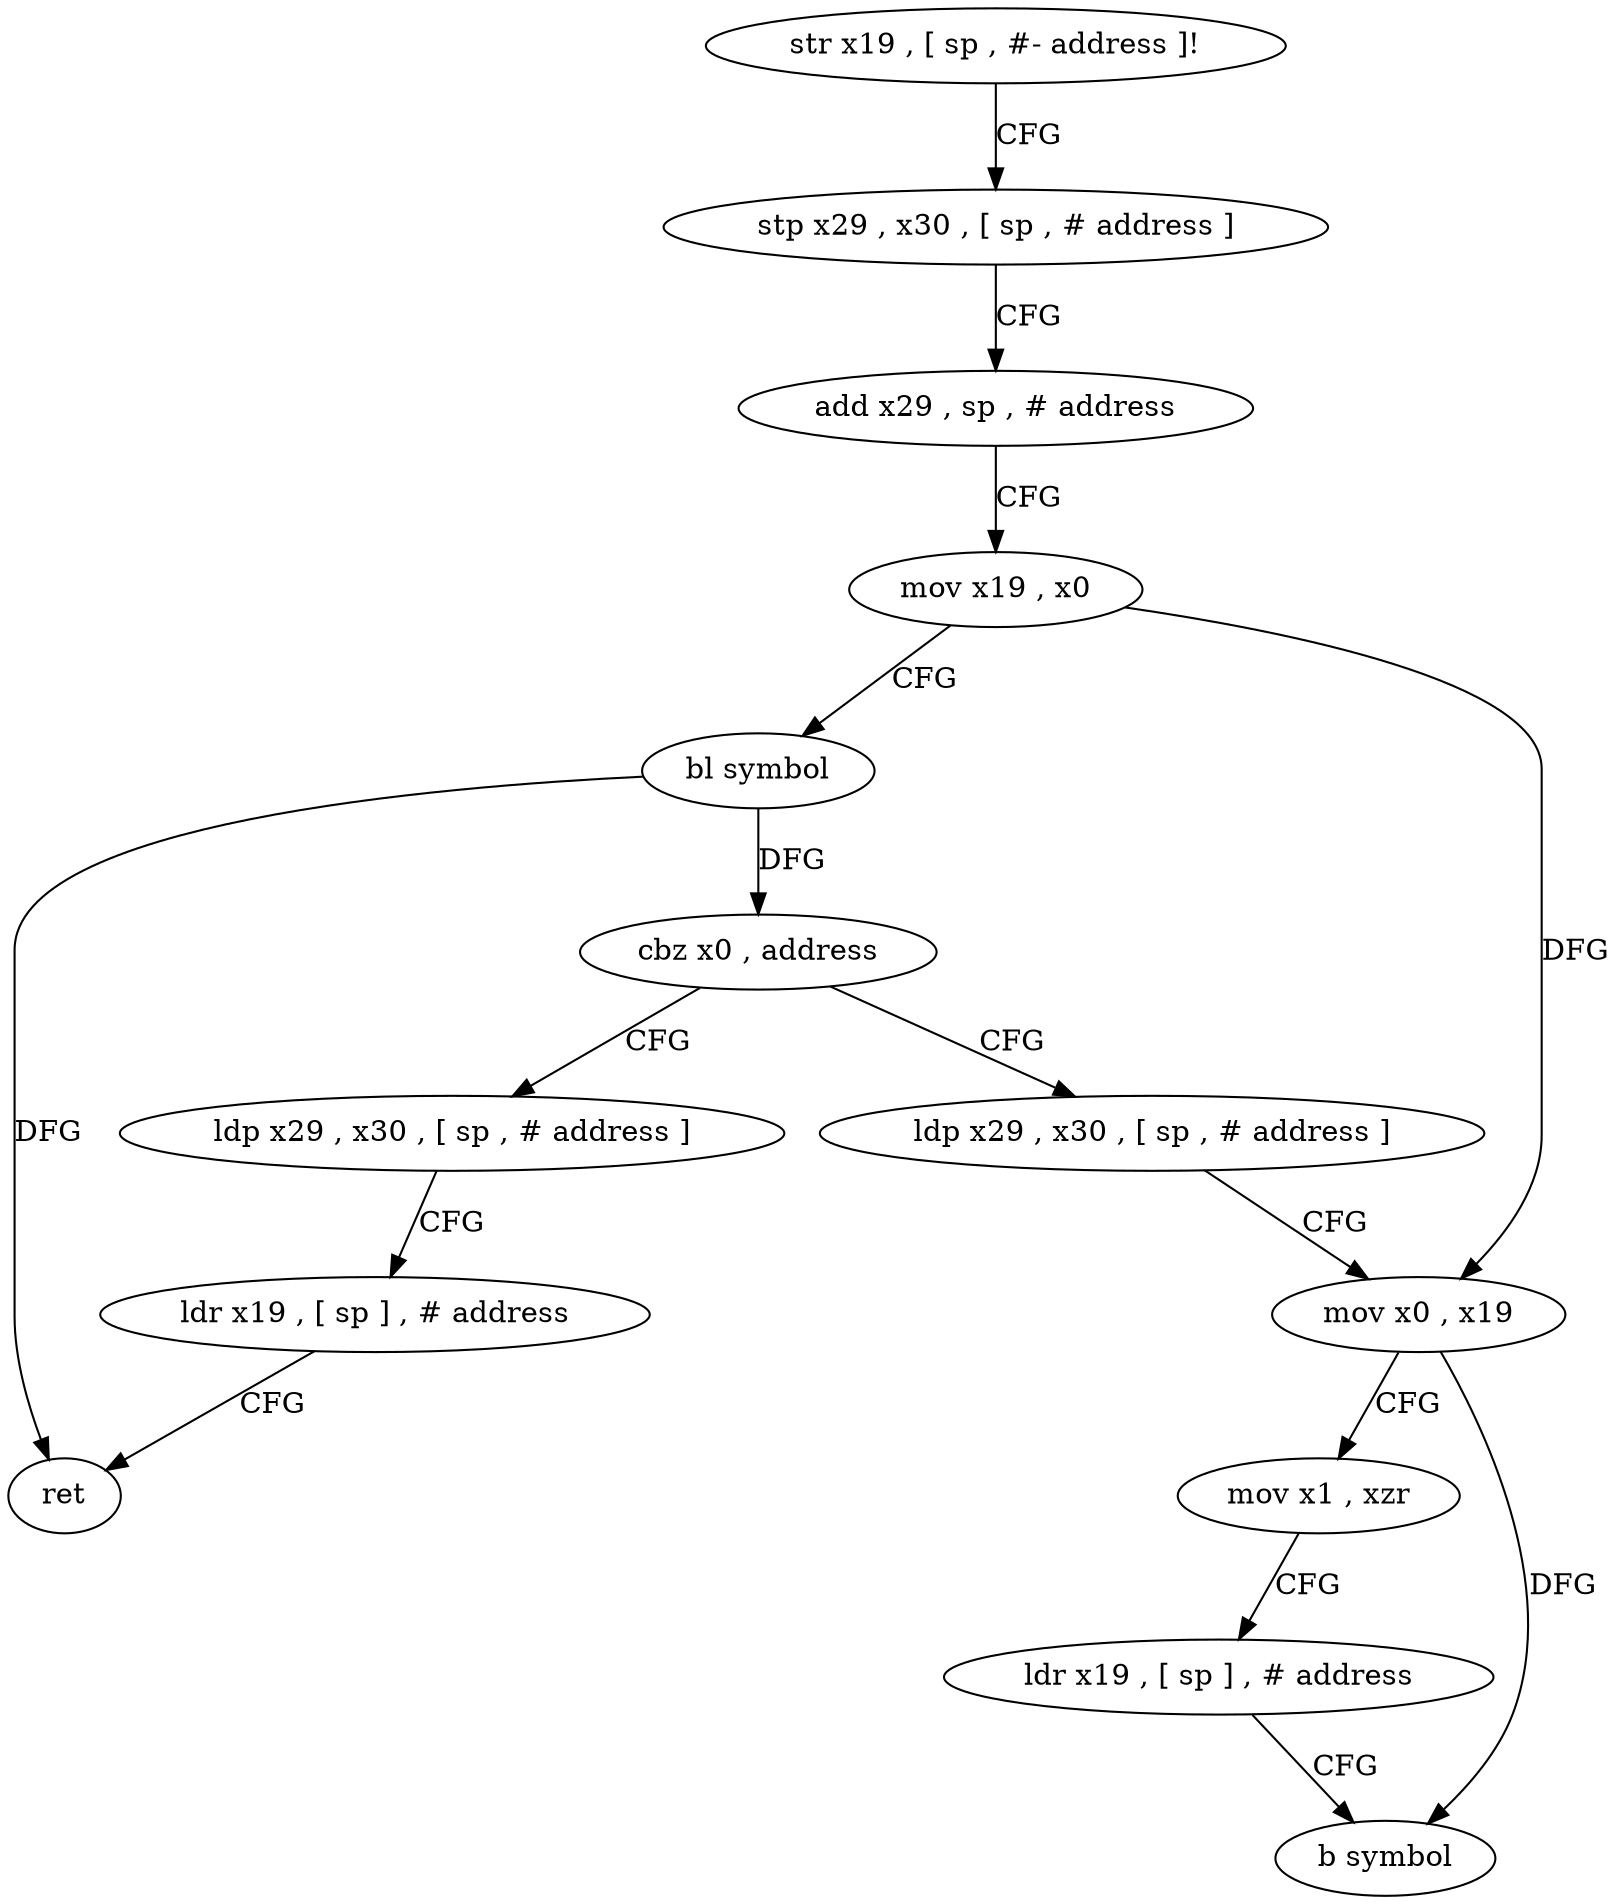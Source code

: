 digraph "func" {
"163660" [label = "str x19 , [ sp , #- address ]!" ]
"163664" [label = "stp x29 , x30 , [ sp , # address ]" ]
"163668" [label = "add x29 , sp , # address" ]
"163672" [label = "mov x19 , x0" ]
"163676" [label = "bl symbol" ]
"163680" [label = "cbz x0 , address" ]
"163704" [label = "ldp x29 , x30 , [ sp , # address ]" ]
"163684" [label = "ldp x29 , x30 , [ sp , # address ]" ]
"163708" [label = "ldr x19 , [ sp ] , # address" ]
"163712" [label = "ret" ]
"163688" [label = "mov x0 , x19" ]
"163692" [label = "mov x1 , xzr" ]
"163696" [label = "ldr x19 , [ sp ] , # address" ]
"163700" [label = "b symbol" ]
"163660" -> "163664" [ label = "CFG" ]
"163664" -> "163668" [ label = "CFG" ]
"163668" -> "163672" [ label = "CFG" ]
"163672" -> "163676" [ label = "CFG" ]
"163672" -> "163688" [ label = "DFG" ]
"163676" -> "163680" [ label = "DFG" ]
"163676" -> "163712" [ label = "DFG" ]
"163680" -> "163704" [ label = "CFG" ]
"163680" -> "163684" [ label = "CFG" ]
"163704" -> "163708" [ label = "CFG" ]
"163684" -> "163688" [ label = "CFG" ]
"163708" -> "163712" [ label = "CFG" ]
"163688" -> "163692" [ label = "CFG" ]
"163688" -> "163700" [ label = "DFG" ]
"163692" -> "163696" [ label = "CFG" ]
"163696" -> "163700" [ label = "CFG" ]
}
